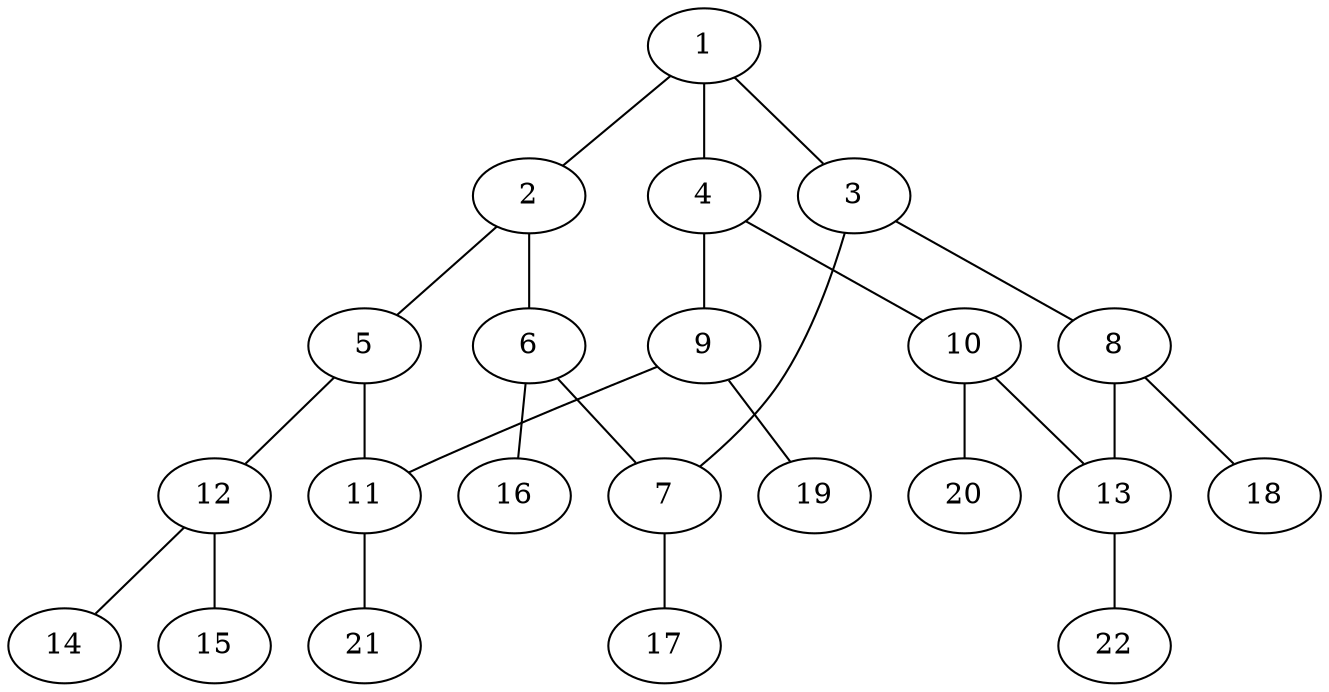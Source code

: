 graph molecule_1929 {
	1	 [chem=C];
	2	 [chem=C];
	1 -- 2	 [valence=1];
	3	 [chem=C];
	1 -- 3	 [valence=1];
	4	 [chem=C];
	1 -- 4	 [valence=2];
	5	 [chem=C];
	2 -- 5	 [valence=2];
	6	 [chem=C];
	2 -- 6	 [valence=1];
	7	 [chem=C];
	3 -- 7	 [valence=1];
	8	 [chem=C];
	3 -- 8	 [valence=2];
	9	 [chem=C];
	4 -- 9	 [valence=1];
	10	 [chem=C];
	4 -- 10	 [valence=1];
	11	 [chem=C];
	5 -- 11	 [valence=1];
	12	 [chem=N];
	5 -- 12	 [valence=1];
	6 -- 7	 [valence=2];
	16	 [chem=H];
	6 -- 16	 [valence=1];
	17	 [chem=H];
	7 -- 17	 [valence=1];
	13	 [chem=C];
	8 -- 13	 [valence=1];
	18	 [chem=H];
	8 -- 18	 [valence=1];
	9 -- 11	 [valence=2];
	19	 [chem=H];
	9 -- 19	 [valence=1];
	10 -- 13	 [valence=2];
	20	 [chem=H];
	10 -- 20	 [valence=1];
	21	 [chem=H];
	11 -- 21	 [valence=1];
	14	 [chem=O];
	12 -- 14	 [valence=2];
	15	 [chem=O];
	12 -- 15	 [valence=1];
	22	 [chem=H];
	13 -- 22	 [valence=1];
}
